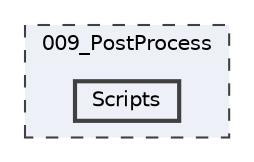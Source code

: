 digraph "009_PostProcess/Scripts"
{
 // LATEX_PDF_SIZE
  bgcolor="transparent";
  edge [fontname=Helvetica,fontsize=10,labelfontname=Helvetica,labelfontsize=10];
  node [fontname=Helvetica,fontsize=10,shape=box,height=0.2,width=0.4];
  compound=true
  subgraph clusterdir_37372a529ef7cbfadfed8d8dad1fb405 {
    graph [ bgcolor="#edf0f7", pencolor="grey25", label="009_PostProcess", fontname=Helvetica,fontsize=10 style="filled,dashed", URL="dir_37372a529ef7cbfadfed8d8dad1fb405.html",tooltip=""]
  dir_f31e0803072a074fba90177a5aa51e43 [label="Scripts", fillcolor="#edf0f7", color="grey25", style="filled,bold", URL="dir_f31e0803072a074fba90177a5aa51e43.html",tooltip=""];
  }
}
